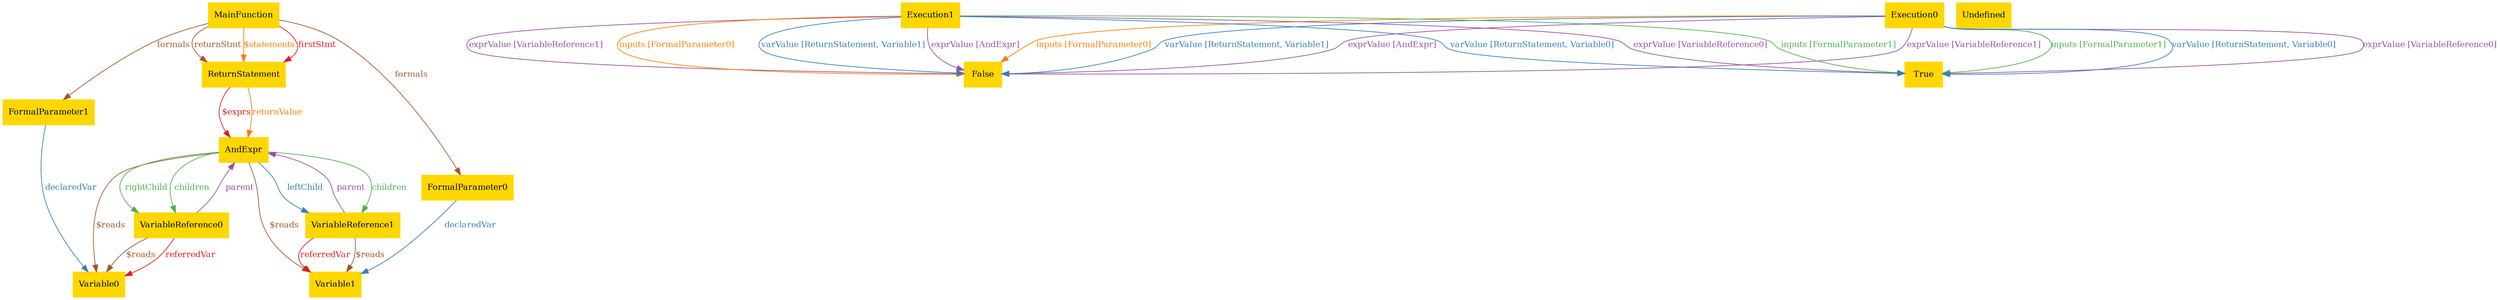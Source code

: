 digraph "graph" {
graph [fontsize=12]
node [fontsize=12]
edge [fontsize=12]
rankdir=TB;
"N12" -> "N11" [uuid = "<ReturnStatement, AndExpr>", color = "#e41a1c", fontcolor = "#e41a1c", style = "solid", label = "$exprs", dir = "forward", weight = "1"]
"N11" -> "N7" [uuid = "<AndExpr, Variable0>", color = "#a65628", fontcolor = "#a65628", style = "solid", label = "$reads", dir = "forward", weight = "1"]
"N11" -> "N5" [uuid = "<AndExpr, Variable1>", color = "#a65628", fontcolor = "#a65628", style = "solid", label = "$reads", dir = "forward", weight = "1"]
"N10" -> "N7" [uuid = "<VariableReference0, Variable0>", color = "#a65628", fontcolor = "#a65628", style = "solid", label = "$reads", dir = "forward", weight = "1"]
"N9" -> "N5" [uuid = "<VariableReference1, Variable1>", color = "#a65628", fontcolor = "#a65628", style = "solid", label = "$reads", dir = "forward", weight = "1"]
"N13" -> "N12" [uuid = "<MainFunction, ReturnStatement>", color = "#ff7f00", fontcolor = "#ff7f00", style = "solid", label = "$statements", dir = "forward", weight = "1"]
"N11" -> "N10" [uuid = "<AndExpr, VariableReference0>", color = "#4daf4a", fontcolor = "#4daf4a", style = "solid", label = "children", dir = "forward", weight = "1"]
"N11" -> "N9" [uuid = "<AndExpr, VariableReference1>", color = "#4daf4a", fontcolor = "#4daf4a", style = "solid", label = "children", dir = "forward", weight = "1"]
"N6" -> "N5" [uuid = "<FormalParameter0, Variable1>", color = "#377eb8", fontcolor = "#377eb8", style = "solid", label = "declaredVar", dir = "forward", weight = "1"]
"N8" -> "N7" [uuid = "<FormalParameter1, Variable0>", color = "#377eb8", fontcolor = "#377eb8", style = "solid", label = "declaredVar", dir = "forward", weight = "1"]
"N4" -> "N2" [uuid = "<Execution0, AndExpr, False>", color = "#984ea3", fontcolor = "#984ea3", style = "solid", label = "exprValue [AndExpr]", dir = "forward", weight = "1"]
"N4" -> "N1" [uuid = "<Execution0, VariableReference0, True>", color = "#984ea3", fontcolor = "#984ea3", style = "solid", label = "exprValue [VariableReference0]", dir = "forward", weight = "1"]
"N4" -> "N2" [uuid = "<Execution0, VariableReference1, False>", color = "#984ea3", fontcolor = "#984ea3", style = "solid", label = "exprValue [VariableReference1]", dir = "forward", weight = "1"]
"N3" -> "N2" [uuid = "<Execution1, AndExpr, False>", color = "#984ea3", fontcolor = "#984ea3", style = "solid", label = "exprValue [AndExpr]", dir = "forward", weight = "1"]
"N3" -> "N1" [uuid = "<Execution1, VariableReference0, True>", color = "#984ea3", fontcolor = "#984ea3", style = "solid", label = "exprValue [VariableReference0]", dir = "forward", weight = "1"]
"N3" -> "N2" [uuid = "<Execution1, VariableReference1, False>", color = "#984ea3", fontcolor = "#984ea3", style = "solid", label = "exprValue [VariableReference1]", dir = "forward", weight = "1"]
"N13" -> "N12" [uuid = "<MainFunction, ReturnStatement>", color = "#e41a1c", fontcolor = "#e41a1c", style = "solid", label = "firstStmt", dir = "forward", weight = "1"]
"N13" -> "N6" [uuid = "<MainFunction, FormalParameter0>", color = "#a65628", fontcolor = "#a65628", style = "solid", label = "formals", dir = "forward", weight = "1"]
"N13" -> "N8" [uuid = "<MainFunction, FormalParameter1>", color = "#a65628", fontcolor = "#a65628", style = "solid", label = "formals", dir = "forward", weight = "1"]
"N4" -> "N2" [uuid = "<Execution0, FormalParameter0, False>", color = "#ff7f00", fontcolor = "#ff7f00", style = "solid", label = "inputs [FormalParameter0]", dir = "forward", weight = "1"]
"N3" -> "N2" [uuid = "<Execution1, FormalParameter0, False>", color = "#ff7f00", fontcolor = "#ff7f00", style = "solid", label = "inputs [FormalParameter0]", dir = "forward", weight = "1"]
"N4" -> "N1" [uuid = "<Execution0, FormalParameter1, True>", color = "#4daf4a", fontcolor = "#4daf4a", style = "solid", label = "inputs [FormalParameter1]", dir = "forward", weight = "1"]
"N3" -> "N1" [uuid = "<Execution1, FormalParameter1, True>", color = "#4daf4a", fontcolor = "#4daf4a", style = "solid", label = "inputs [FormalParameter1]", dir = "forward", weight = "1"]
"N11" -> "N9" [uuid = "<AndExpr, VariableReference1>", color = "#377eb8", fontcolor = "#377eb8", style = "solid", label = "leftChild", dir = "forward", weight = "1"]
"N11" -> "N10" [uuid = "<VariableReference0, AndExpr>", color = "#984ea3", fontcolor = "#984ea3", style = "solid", label = "parent", dir = "back", weight = "1"]
"N11" -> "N9" [uuid = "<VariableReference1, AndExpr>", color = "#984ea3", fontcolor = "#984ea3", style = "solid", label = "parent", dir = "back", weight = "1"]
"N10" -> "N7" [uuid = "<VariableReference0, Variable0>", color = "#e41a1c", fontcolor = "#e41a1c", style = "solid", label = "referredVar", dir = "forward", weight = "1"]
"N9" -> "N5" [uuid = "<VariableReference1, Variable1>", color = "#e41a1c", fontcolor = "#e41a1c", style = "solid", label = "referredVar", dir = "forward", weight = "1"]
"N13" -> "N12" [uuid = "<MainFunction, ReturnStatement>", color = "#a65628", fontcolor = "#a65628", style = "solid", label = "returnStmt", dir = "forward", weight = "1"]
"N12" -> "N11" [uuid = "<ReturnStatement, AndExpr>", color = "#ff7f00", fontcolor = "#ff7f00", style = "solid", label = "returnValue", dir = "forward", weight = "1"]
"N11" -> "N10" [uuid = "<AndExpr, VariableReference0>", color = "#4daf4a", fontcolor = "#4daf4a", style = "solid", label = "rightChild", dir = "forward", weight = "1"]
"N4" -> "N1" [uuid = "<Execution0, ReturnStatement, Variable0, True>", color = "#377eb8", fontcolor = "#377eb8", style = "solid", label = "varValue [ReturnStatement, Variable0]", dir = "forward", weight = "1"]
"N4" -> "N2" [uuid = "<Execution0, ReturnStatement, Variable1, False>", color = "#377eb8", fontcolor = "#377eb8", style = "solid", label = "varValue [ReturnStatement, Variable1]", dir = "forward", weight = "1"]
"N3" -> "N1" [uuid = "<Execution1, ReturnStatement, Variable0, True>", color = "#377eb8", fontcolor = "#377eb8", style = "solid", label = "varValue [ReturnStatement, Variable0]", dir = "forward", weight = "1"]
"N3" -> "N2" [uuid = "<Execution1, ReturnStatement, Variable1, False>", color = "#377eb8", fontcolor = "#377eb8", style = "solid", label = "varValue [ReturnStatement, Variable1]", dir = "forward", weight = "1"]
"N0" [uuid="Undefined", label="Undefined", color="#ffd700", fontcolor = "#000000", shape = "box", style = "filled, solid"]
"N1" [uuid="True", label="True", color="#ffd700", fontcolor = "#000000", shape = "box", style = "filled, solid"]
"N2" [uuid="False", label="False", color="#ffd700", fontcolor = "#000000", shape = "box", style = "filled, solid"]
"N3" [uuid="Execution1", label="Execution1", color="#ffd700", fontcolor = "#000000", shape = "box", style = "filled, solid"]
"N4" [uuid="Execution0", label="Execution0", color="#ffd700", fontcolor = "#000000", shape = "box", style = "filled, solid"]
"N5" [uuid="Variable1", label="Variable1", color="#ffd700", fontcolor = "#000000", shape = "box", style = "filled, solid"]
"N6" [uuid="FormalParameter0", label="FormalParameter0", color="#ffd700", fontcolor = "#000000", shape = "box", style = "filled, solid"]
"N7" [uuid="Variable0", label="Variable0", color="#ffd700", fontcolor = "#000000", shape = "box", style = "filled, solid"]
"N8" [uuid="FormalParameter1", label="FormalParameter1", color="#ffd700", fontcolor = "#000000", shape = "box", style = "filled, solid"]
"N9" [uuid="VariableReference1", label="VariableReference1", color="#ffd700", fontcolor = "#000000", shape = "box", style = "filled, solid"]
"N10" [uuid="VariableReference0", label="VariableReference0", color="#ffd700", fontcolor = "#000000", shape = "box", style = "filled, solid"]
"N11" [uuid="AndExpr", label="AndExpr", color="#ffd700", fontcolor = "#000000", shape = "box", style = "filled, solid"]
"N12" [uuid="ReturnStatement", label="ReturnStatement", color="#ffd700", fontcolor = "#000000", shape = "box", style = "filled, solid"]
"N13" [uuid="MainFunction", label="MainFunction", color="#ffd700", fontcolor = "#000000", shape = "box", style = "filled, solid"]
}
